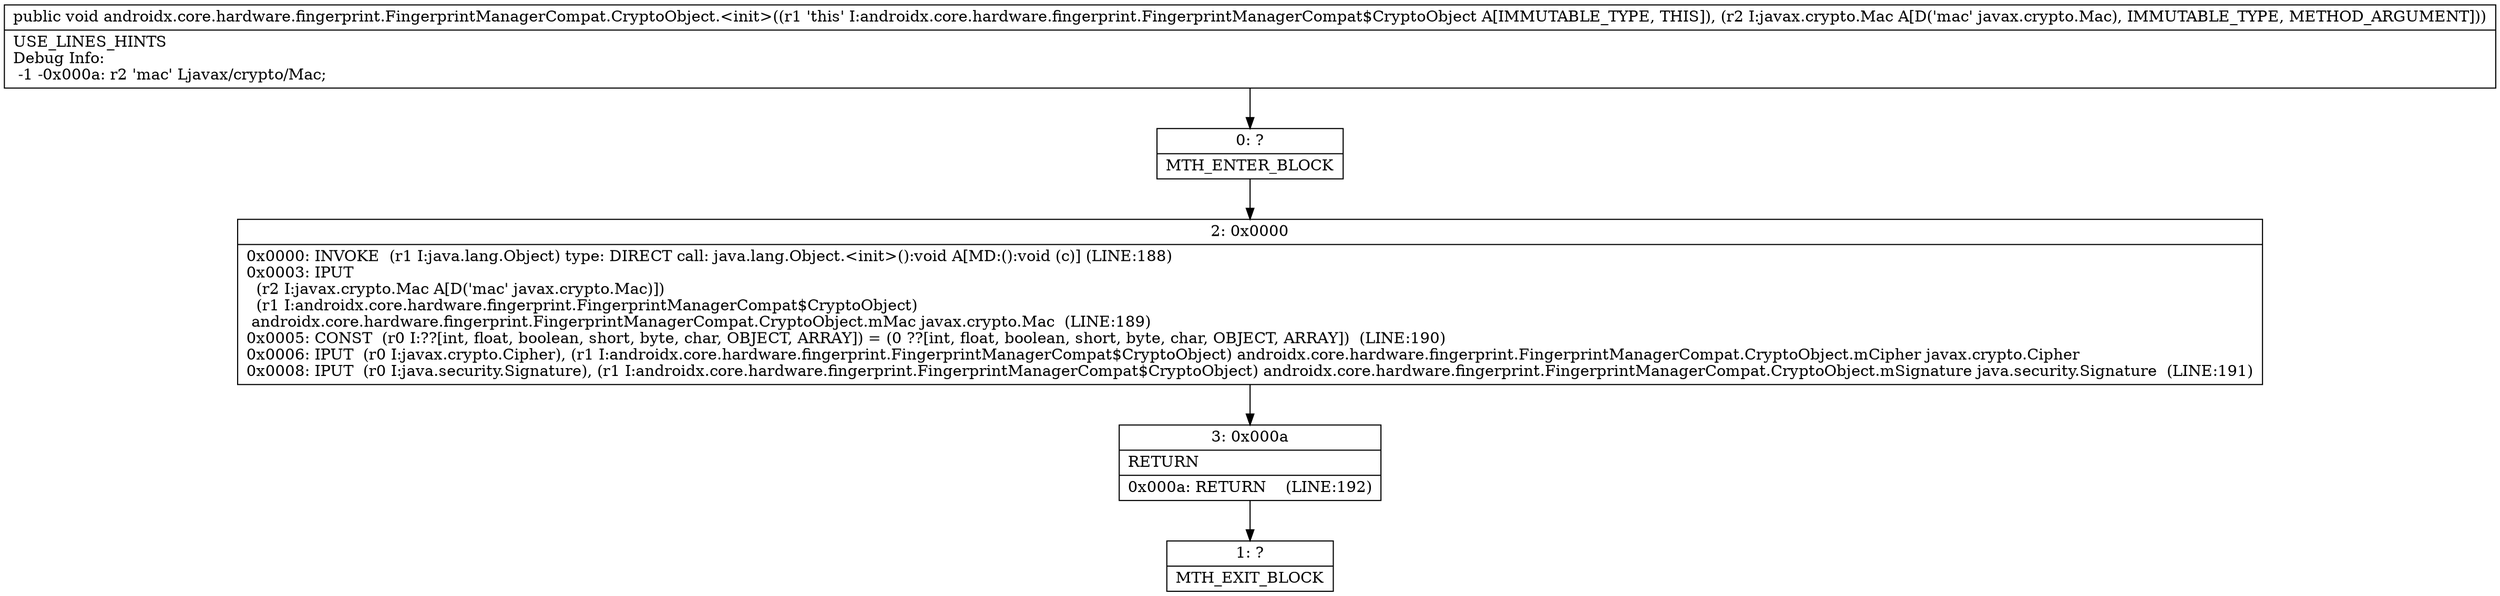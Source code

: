 digraph "CFG forandroidx.core.hardware.fingerprint.FingerprintManagerCompat.CryptoObject.\<init\>(Ljavax\/crypto\/Mac;)V" {
Node_0 [shape=record,label="{0\:\ ?|MTH_ENTER_BLOCK\l}"];
Node_2 [shape=record,label="{2\:\ 0x0000|0x0000: INVOKE  (r1 I:java.lang.Object) type: DIRECT call: java.lang.Object.\<init\>():void A[MD:():void (c)] (LINE:188)\l0x0003: IPUT  \l  (r2 I:javax.crypto.Mac A[D('mac' javax.crypto.Mac)])\l  (r1 I:androidx.core.hardware.fingerprint.FingerprintManagerCompat$CryptoObject)\l androidx.core.hardware.fingerprint.FingerprintManagerCompat.CryptoObject.mMac javax.crypto.Mac  (LINE:189)\l0x0005: CONST  (r0 I:??[int, float, boolean, short, byte, char, OBJECT, ARRAY]) = (0 ??[int, float, boolean, short, byte, char, OBJECT, ARRAY])  (LINE:190)\l0x0006: IPUT  (r0 I:javax.crypto.Cipher), (r1 I:androidx.core.hardware.fingerprint.FingerprintManagerCompat$CryptoObject) androidx.core.hardware.fingerprint.FingerprintManagerCompat.CryptoObject.mCipher javax.crypto.Cipher \l0x0008: IPUT  (r0 I:java.security.Signature), (r1 I:androidx.core.hardware.fingerprint.FingerprintManagerCompat$CryptoObject) androidx.core.hardware.fingerprint.FingerprintManagerCompat.CryptoObject.mSignature java.security.Signature  (LINE:191)\l}"];
Node_3 [shape=record,label="{3\:\ 0x000a|RETURN\l|0x000a: RETURN    (LINE:192)\l}"];
Node_1 [shape=record,label="{1\:\ ?|MTH_EXIT_BLOCK\l}"];
MethodNode[shape=record,label="{public void androidx.core.hardware.fingerprint.FingerprintManagerCompat.CryptoObject.\<init\>((r1 'this' I:androidx.core.hardware.fingerprint.FingerprintManagerCompat$CryptoObject A[IMMUTABLE_TYPE, THIS]), (r2 I:javax.crypto.Mac A[D('mac' javax.crypto.Mac), IMMUTABLE_TYPE, METHOD_ARGUMENT]))  | USE_LINES_HINTS\lDebug Info:\l  \-1 \-0x000a: r2 'mac' Ljavax\/crypto\/Mac;\l}"];
MethodNode -> Node_0;Node_0 -> Node_2;
Node_2 -> Node_3;
Node_3 -> Node_1;
}

